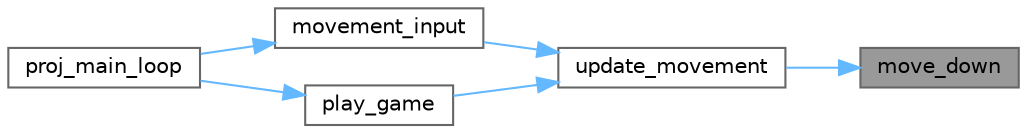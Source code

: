 digraph "move_down"
{
 // LATEX_PDF_SIZE
  bgcolor="transparent";
  edge [fontname=Helvetica,fontsize=10,labelfontname=Helvetica,labelfontsize=10];
  node [fontname=Helvetica,fontsize=10,shape=box,height=0.2,width=0.4];
  rankdir="RL";
  Node1 [label="move_down",height=0.2,width=0.4,color="gray40", fillcolor="grey60", style="filled", fontcolor="black",tooltip="Moves the Tetris piece downwards."];
  Node1 -> Node2 [dir="back",color="steelblue1",style="solid"];
  Node2 [label="update_movement",height=0.2,width=0.4,color="grey40", fillcolor="white", style="filled",URL="$piece__move_8c.html#a282c63a6f955533c982a3868bf843dd2",tooltip="Updates the movement of the Tetris piece."];
  Node2 -> Node3 [dir="back",color="steelblue1",style="solid"];
  Node3 [label="movement_input",height=0.2,width=0.4,color="grey40", fillcolor="white", style="filled",URL="$game_8c.html#a07262bb3793448f1bec8e073827a09fa",tooltip="Handles the movement input for the current piece."];
  Node3 -> Node4 [dir="back",color="steelblue1",style="solid"];
  Node4 [label="proj_main_loop",height=0.2,width=0.4,color="grey40", fillcolor="white", style="filled",URL="$proj_8c.html#a2a16f651eccbd248e1ad3b3b924b143b",tooltip=" "];
  Node2 -> Node5 [dir="back",color="steelblue1",style="solid"];
  Node5 [label="play_game",height=0.2,width=0.4,color="grey40", fillcolor="white", style="filled",URL="$game_8c.html#ae5c5488476ad939ec12809dfd4941fa9",tooltip="Plays the game with the given piece."];
  Node5 -> Node4 [dir="back",color="steelblue1",style="solid"];
}
